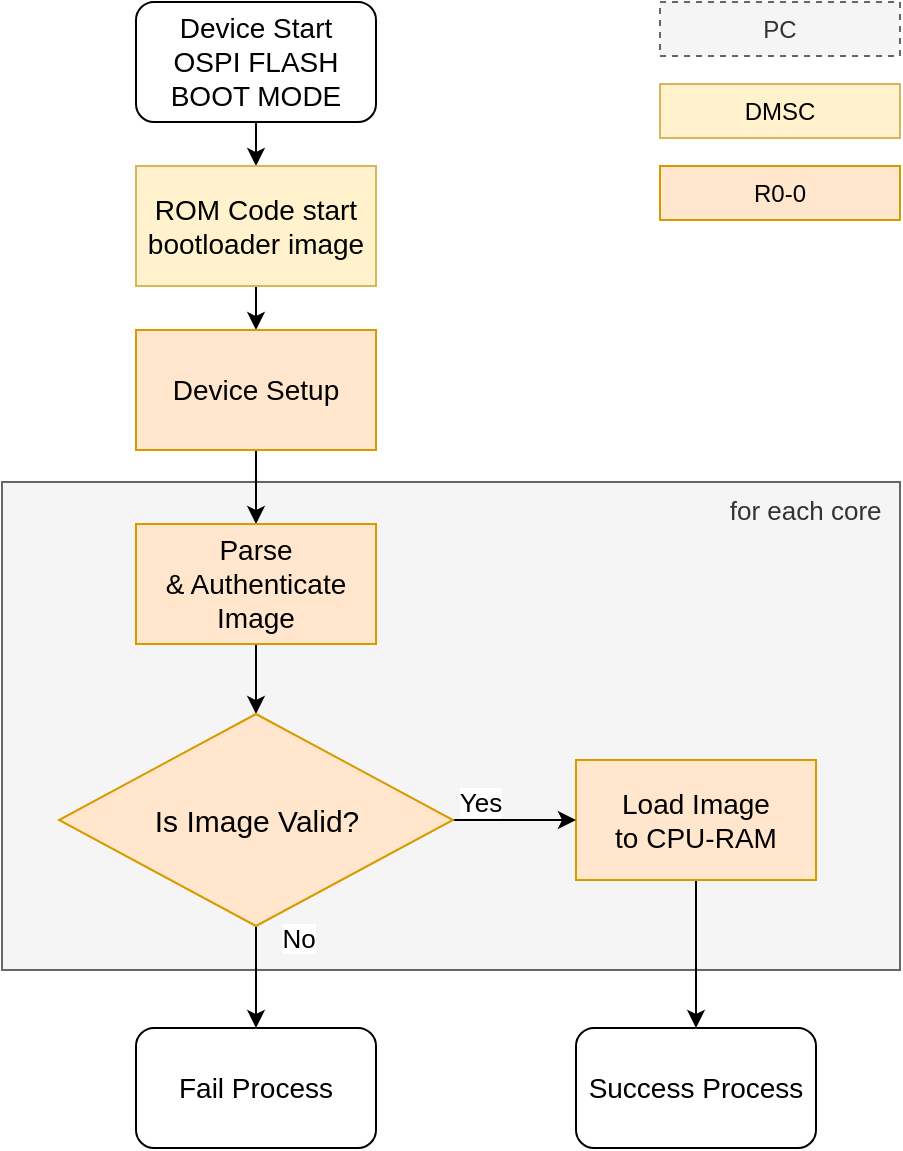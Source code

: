 <mxfile scale="3" border="0">
    <diagram id="LzTGRrPrDBO6Tm46XuKC" name="Page-1">
        <mxGraphModel dx="1103" dy="876" grid="0" gridSize="10" guides="1" tooltips="1" connect="1" arrows="1" fold="1" page="0" pageScale="1" pageWidth="1600" pageHeight="1200" math="0" shadow="0">
            <root>
                <mxCell id="0"/>
                <mxCell id="1" parent="0"/>
                <mxCell id="59" value="for each core&amp;nbsp;&amp;nbsp;" style="rounded=0;whiteSpace=wrap;html=1;align=right;verticalAlign=top;fontSize=13;fillColor=#f5f5f5;fontColor=#333333;strokeColor=#666666;" vertex="1" parent="1">
                    <mxGeometry x="255" y="273" width="449" height="244" as="geometry"/>
                </mxCell>
                <mxCell id="51" style="edgeStyle=none;html=1;exitX=0.5;exitY=1;exitDx=0;exitDy=0;" edge="1" parent="1" source="36" target="37">
                    <mxGeometry relative="1" as="geometry"/>
                </mxCell>
                <mxCell id="36" value="Device Start&lt;div&gt;OSPI FLASH BOOT MODE&lt;/div&gt;" style="rounded=1;whiteSpace=wrap;html=1;flipV=0;flipH=1;fontSize=14;" parent="1" vertex="1">
                    <mxGeometry x="322" y="33" width="120" height="60" as="geometry"/>
                </mxCell>
                <mxCell id="52" style="edgeStyle=none;html=1;exitX=0.5;exitY=1;exitDx=0;exitDy=0;" edge="1" parent="1" source="37" target="38">
                    <mxGeometry relative="1" as="geometry"/>
                </mxCell>
                <mxCell id="37" value="ROM Code start bootloader image" style="rounded=0;whiteSpace=wrap;html=1;flipV=0;flipH=1;fontSize=14;fillColor=#fff2cc;strokeColor=#d6b656;" parent="1" vertex="1">
                    <mxGeometry x="322" y="115" width="120" height="60" as="geometry"/>
                </mxCell>
                <mxCell id="53" style="edgeStyle=none;html=1;exitX=0.5;exitY=1;exitDx=0;exitDy=0;" edge="1" parent="1" source="38" target="39">
                    <mxGeometry relative="1" as="geometry"/>
                </mxCell>
                <mxCell id="38" value="Device Setup" style="rounded=0;whiteSpace=wrap;html=1;flipV=0;flipH=1;fontSize=14;fillColor=#ffe6cc;strokeColor=#d79b00;" parent="1" vertex="1">
                    <mxGeometry x="322" y="197" width="120" height="60" as="geometry"/>
                </mxCell>
                <mxCell id="54" style="edgeStyle=none;html=1;exitX=0.5;exitY=1;exitDx=0;exitDy=0;" edge="1" parent="1" source="39" target="49">
                    <mxGeometry relative="1" as="geometry"/>
                </mxCell>
                <mxCell id="39" value="Parse&lt;br&gt;&amp;amp; Authenticate Image" style="rounded=0;whiteSpace=wrap;html=1;flipV=1;flipH=0;fontSize=14;fillColor=#ffe6cc;strokeColor=#d79b00;" parent="1" vertex="1">
                    <mxGeometry x="322" y="294" width="120" height="60" as="geometry"/>
                </mxCell>
                <mxCell id="57" style="edgeStyle=none;html=1;exitX=0.5;exitY=1;exitDx=0;exitDy=0;" edge="1" parent="1" source="41" target="42">
                    <mxGeometry relative="1" as="geometry"/>
                </mxCell>
                <mxCell id="41" value="Load Image&lt;br&gt;to CPU-RAM" style="rounded=0;whiteSpace=wrap;html=1;flipV=1;flipH=0;fontSize=14;fillColor=#ffe6cc;strokeColor=#d79b00;" parent="1" vertex="1">
                    <mxGeometry x="542" y="412" width="120" height="60" as="geometry"/>
                </mxCell>
                <mxCell id="42" value="Success Process" style="rounded=1;whiteSpace=wrap;html=1;flipV=0;flipH=1;fontSize=14;" parent="1" vertex="1">
                    <mxGeometry x="542" y="546" width="120" height="60" as="geometry"/>
                </mxCell>
                <mxCell id="55" style="edgeStyle=none;html=1;exitX=1;exitY=0.5;exitDx=0;exitDy=0;" edge="1" parent="1" source="49" target="41">
                    <mxGeometry relative="1" as="geometry"/>
                </mxCell>
                <mxCell id="60" value="Yes" style="edgeLabel;html=1;align=center;verticalAlign=middle;resizable=0;points=[];fontSize=13;" vertex="1" connectable="0" parent="55">
                    <mxGeometry x="-0.574" y="2" relative="1" as="geometry">
                        <mxPoint y="-7" as="offset"/>
                    </mxGeometry>
                </mxCell>
                <mxCell id="56" style="edgeStyle=none;html=1;exitX=0.5;exitY=1;exitDx=0;exitDy=0;" edge="1" parent="1" source="49" target="50">
                    <mxGeometry relative="1" as="geometry"/>
                </mxCell>
                <mxCell id="61" value="No" style="edgeLabel;html=1;align=center;verticalAlign=middle;resizable=0;points=[];fontSize=13;" vertex="1" connectable="0" parent="56">
                    <mxGeometry x="-0.641" y="2" relative="1" as="geometry">
                        <mxPoint x="19" y="-3" as="offset"/>
                    </mxGeometry>
                </mxCell>
                <mxCell id="49" value="&lt;font&gt;Is Image Valid?&lt;/font&gt;" style="rhombus;whiteSpace=wrap;html=1;fontSize=15;fillColor=#ffe6cc;strokeColor=#d79b00;" vertex="1" parent="1">
                    <mxGeometry x="283.5" y="389" width="197" height="106" as="geometry"/>
                </mxCell>
                <mxCell id="50" value="Fail Process" style="rounded=1;whiteSpace=wrap;html=1;flipV=0;flipH=1;fontSize=14;" vertex="1" parent="1">
                    <mxGeometry x="322" y="546" width="120" height="60" as="geometry"/>
                </mxCell>
                <mxCell id="62" value="PC" style="rounded=0;whiteSpace=wrap;html=1;flipV=1;flipH=0;fontSize=12;dashed=1;fillColor=#f5f5f5;fontColor=#333333;strokeColor=#666666;" vertex="1" parent="1">
                    <mxGeometry x="584" y="33" width="120" height="27" as="geometry"/>
                </mxCell>
                <mxCell id="63" value="DMSC" style="rounded=0;whiteSpace=wrap;html=1;flipV=1;flipH=0;fontSize=12;fillColor=#fff2cc;strokeColor=#d6b656;" vertex="1" parent="1">
                    <mxGeometry x="584" y="74" width="120" height="27" as="geometry"/>
                </mxCell>
                <mxCell id="64" value="R0-0" style="rounded=0;whiteSpace=wrap;html=1;flipV=1;flipH=0;fontSize=12;fillColor=#ffe6cc;strokeColor=#d79b00;" vertex="1" parent="1">
                    <mxGeometry x="584" y="115" width="120" height="27" as="geometry"/>
                </mxCell>
            </root>
        </mxGraphModel>
    </diagram>
</mxfile>